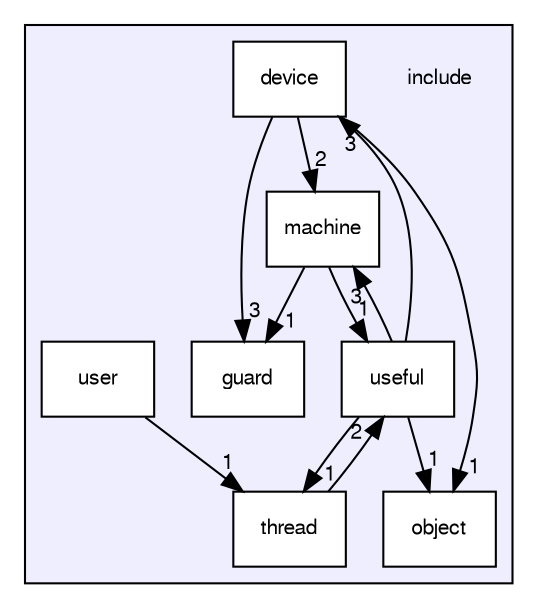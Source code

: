 digraph "include" {
  bgcolor=transparent;
  compound=true
  node [ fontsize="10", fontname="FreeSans"];
  edge [ labelfontsize="10", labelfontname="FreeSans"];
  subgraph clusterdir_d44c64559bbebec7f509842c48db8b23 {
    graph [ bgcolor="#eeeeff", pencolor="black", label="" URL="dir_d44c64559bbebec7f509842c48db8b23.html"];
    dir_d44c64559bbebec7f509842c48db8b23 [shape=plaintext label="include"];
    dir_00639e50a5e06ba932c41b2ae621276d [shape=box label="device" color="black" fillcolor="white" style="filled" URL="dir_00639e50a5e06ba932c41b2ae621276d.html"];
    dir_d351f5eb9dc394a602aa43835ddf1c15 [shape=box label="guard" color="black" fillcolor="white" style="filled" URL="dir_d351f5eb9dc394a602aa43835ddf1c15.html"];
    dir_c25c118f76a81c77ceea021073727baa [shape=box label="machine" color="black" fillcolor="white" style="filled" URL="dir_c25c118f76a81c77ceea021073727baa.html"];
    dir_23d5af2e228901f93ce64754cbbfed9f [shape=box label="object" color="black" fillcolor="white" style="filled" URL="dir_23d5af2e228901f93ce64754cbbfed9f.html"];
    dir_ca34dfd472e7f8119d5dbfd07bd79aae [shape=box label="thread" color="black" fillcolor="white" style="filled" URL="dir_ca34dfd472e7f8119d5dbfd07bd79aae.html"];
    dir_47dbc637104379882e845e75ede8d309 [shape=box label="useful" color="black" fillcolor="white" style="filled" URL="dir_47dbc637104379882e845e75ede8d309.html"];
    dir_2da6b4920bffa0d563fb54046b25229a [shape=box label="user" color="black" fillcolor="white" style="filled" URL="dir_2da6b4920bffa0d563fb54046b25229a.html"];
  }
  dir_00639e50a5e06ba932c41b2ae621276d->dir_23d5af2e228901f93ce64754cbbfed9f [headlabel="1", labeldistance=1.5 headhref="dir_000001_000005.html"];
  dir_00639e50a5e06ba932c41b2ae621276d->dir_d351f5eb9dc394a602aa43835ddf1c15 [headlabel="3", labeldistance=1.5 headhref="dir_000001_000003.html"];
  dir_00639e50a5e06ba932c41b2ae621276d->dir_c25c118f76a81c77ceea021073727baa [headlabel="2", labeldistance=1.5 headhref="dir_000001_000004.html"];
  dir_2da6b4920bffa0d563fb54046b25229a->dir_ca34dfd472e7f8119d5dbfd07bd79aae [headlabel="1", labeldistance=1.5 headhref="dir_000007_000006.html"];
  dir_ca34dfd472e7f8119d5dbfd07bd79aae->dir_47dbc637104379882e845e75ede8d309 [headlabel="2", labeldistance=1.5 headhref="dir_000006_000002.html"];
  dir_c25c118f76a81c77ceea021073727baa->dir_d351f5eb9dc394a602aa43835ddf1c15 [headlabel="1", labeldistance=1.5 headhref="dir_000004_000003.html"];
  dir_c25c118f76a81c77ceea021073727baa->dir_47dbc637104379882e845e75ede8d309 [headlabel="1", labeldistance=1.5 headhref="dir_000004_000002.html"];
  dir_47dbc637104379882e845e75ede8d309->dir_00639e50a5e06ba932c41b2ae621276d [headlabel="3", labeldistance=1.5 headhref="dir_000002_000001.html"];
  dir_47dbc637104379882e845e75ede8d309->dir_23d5af2e228901f93ce64754cbbfed9f [headlabel="1", labeldistance=1.5 headhref="dir_000002_000005.html"];
  dir_47dbc637104379882e845e75ede8d309->dir_ca34dfd472e7f8119d5dbfd07bd79aae [headlabel="1", labeldistance=1.5 headhref="dir_000002_000006.html"];
  dir_47dbc637104379882e845e75ede8d309->dir_c25c118f76a81c77ceea021073727baa [headlabel="3", labeldistance=1.5 headhref="dir_000002_000004.html"];
}
